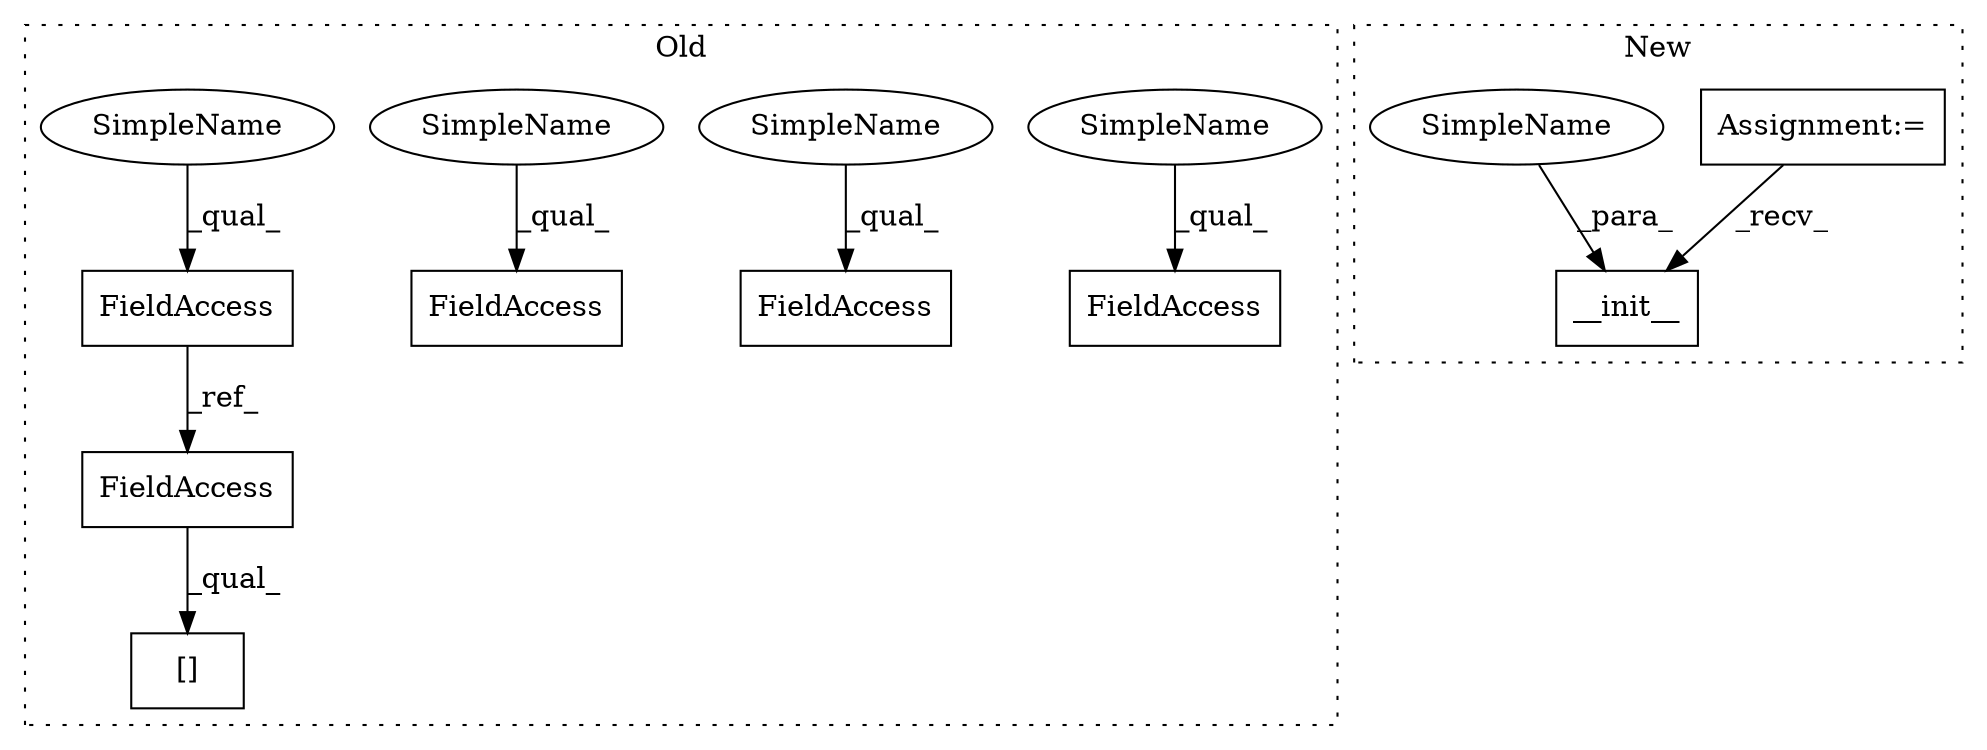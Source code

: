 digraph G {
subgraph cluster0 {
1 [label="[]" a="2" s="4890,4904" l="13,1" shape="box"];
4 [label="FieldAccess" a="22" s="4861" l="12" shape="box"];
5 [label="FieldAccess" a="22" s="4836" l="14" shape="box"];
6 [label="FieldAccess" a="22" s="4913" l="7" shape="box"];
7 [label="FieldAccess" a="22" s="4951" l="7" shape="box"];
8 [label="SimpleName" a="42" s="4951" l="4" shape="ellipse"];
9 [label="SimpleName" a="42" s="4913" l="4" shape="ellipse"];
10 [label="SimpleName" a="42" s="4836" l="4" shape="ellipse"];
11 [label="SimpleName" a="42" s="4861" l="4" shape="ellipse"];
13 [label="FieldAccess" a="22" s="4890" l="12" shape="box"];
label = "Old";
style="dotted";
}
subgraph cluster1 {
2 [label="__init__" a="32" s="4775,4836" l="9,1" shape="box"];
3 [label="Assignment:=" a="7" s="4744" l="5" shape="box"];
12 [label="SimpleName" a="42" s="4784" l="4" shape="ellipse"];
label = "New";
style="dotted";
}
3 -> 2 [label="_recv_"];
4 -> 13 [label="_ref_"];
8 -> 7 [label="_qual_"];
9 -> 6 [label="_qual_"];
10 -> 5 [label="_qual_"];
11 -> 4 [label="_qual_"];
12 -> 2 [label="_para_"];
13 -> 1 [label="_qual_"];
}